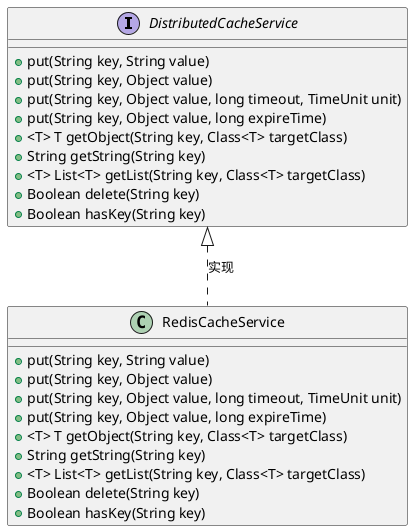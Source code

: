 @startuml
'https://plantuml.com/class-diagram


interface DistributedCacheService{
    + put(String key, String value)
    + put(String key, Object value)
    + put(String key, Object value, long timeout, TimeUnit unit)
    + put(String key, Object value, long expireTime)
    + <T> T getObject(String key, Class<T> targetClass)
    + String getString(String key)
    + <T> List<T> getList(String key, Class<T> targetClass)
    + Boolean delete(String key)
    + Boolean hasKey(String key)
}

class RedisCacheService{
    + put(String key, String value)
    + put(String key, Object value)
    + put(String key, Object value, long timeout, TimeUnit unit)
    + put(String key, Object value, long expireTime)
    + <T> T getObject(String key, Class<T> targetClass)
    + String getString(String key)
    + <T> List<T> getList(String key, Class<T> targetClass)
    + Boolean delete(String key)
    + Boolean hasKey(String key)
}

DistributedCacheService <|.. RedisCacheService : 实现
@enduml